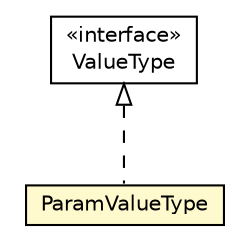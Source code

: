 #!/usr/local/bin/dot
#
# Class diagram 
# Generated by UMLGraph version 5.1 (http://www.umlgraph.org/)
#

digraph G {
	edge [fontname="Helvetica",fontsize=10,labelfontname="Helvetica",labelfontsize=10];
	node [fontname="Helvetica",fontsize=10,shape=plaintext];
	nodesep=0.25;
	ranksep=0.5;
	// pt.ist.fenixframework.dml.ValueType
	c26862 [label=<<table title="pt.ist.fenixframework.dml.ValueType" border="0" cellborder="1" cellspacing="0" cellpadding="2" port="p" href="./ValueType.html">
		<tr><td><table border="0" cellspacing="0" cellpadding="1">
<tr><td align="center" balign="center"> &#171;interface&#187; </td></tr>
<tr><td align="center" balign="center"> ValueType </td></tr>
		</table></td></tr>
		</table>>, fontname="Helvetica", fontcolor="black", fontsize=10.0];
	// pt.ist.fenixframework.dml.ParamValueType
	c26876 [label=<<table title="pt.ist.fenixframework.dml.ParamValueType" border="0" cellborder="1" cellspacing="0" cellpadding="2" port="p" bgcolor="lemonChiffon" href="./ParamValueType.html">
		<tr><td><table border="0" cellspacing="0" cellpadding="1">
<tr><td align="center" balign="center"> ParamValueType </td></tr>
		</table></td></tr>
		</table>>, fontname="Helvetica", fontcolor="black", fontsize=10.0];
	//pt.ist.fenixframework.dml.ParamValueType implements pt.ist.fenixframework.dml.ValueType
	c26862:p -> c26876:p [dir=back,arrowtail=empty,style=dashed];
}

